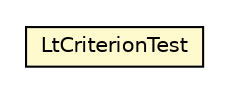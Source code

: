 #!/usr/local/bin/dot
#
# Class diagram 
# Generated by UMLGraph version R5_6_6-8-g8d7759 (http://www.umlgraph.org/)
#

digraph G {
	edge [fontname="Helvetica",fontsize=10,labelfontname="Helvetica",labelfontsize=10];
	node [fontname="Helvetica",fontsize=10,shape=plaintext];
	nodesep=0.25;
	ranksep=0.5;
	// org.dayatang.domain.internal.LtCriterionTest
	c31377 [label=<<table title="org.dayatang.domain.internal.LtCriterionTest" border="0" cellborder="1" cellspacing="0" cellpadding="2" port="p" bgcolor="lemonChiffon" href="./LtCriterionTest.html">
		<tr><td><table border="0" cellspacing="0" cellpadding="1">
<tr><td align="center" balign="center"> LtCriterionTest </td></tr>
		</table></td></tr>
		</table>>, URL="./LtCriterionTest.html", fontname="Helvetica", fontcolor="black", fontsize=10.0];
}

